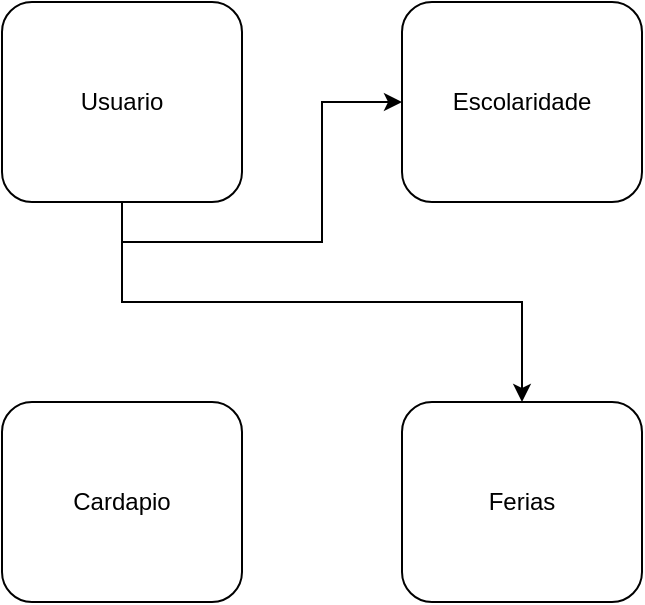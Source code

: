 <?xml version="1.0" encoding="UTF-8"?>
<mxfile>
  <diagram name="HubGest Database Model">
    <mxGraphModel dx="932" dy="774" grid="1" gridSize="10" guides="1" tooltips="1" connect="1" arrows="1" fold="1" page="1" pageScale="1" pageWidth="827" pageHeight="1169" math="0" shadow="0">
      <root>
        <mxCell id="0" />
        <mxCell id="1" parent="0" />
        <mxCell id="2" value="Usuario" style="rounded=1;whiteSpace=wrap;html=1;" vertex="1" parent="1">
          <mxGeometry x="100" y="100" width="120" height="100" as="geometry" />
        </mxCell>
        <mxCell id="3" value="Escolaridade" style="rounded=1;whiteSpace=wrap;html=1;" vertex="1" parent="1">
          <mxGeometry x="300" y="100" width="120" height="100" as="geometry" />
        </mxCell>
        <mxCell id="4" value="Cardapio" style="rounded=1;whiteSpace=wrap;html=1;" vertex="1" parent="1">
          <mxGeometry x="100" y="300" width="120" height="100" as="geometry" />
        </mxCell>
        <mxCell id="5" value="Ferias" style="rounded=1;whiteSpace=wrap;html=1;" vertex="1" parent="1">
          <mxGeometry x="300" y="300" width="120" height="100" as="geometry" />
        </mxCell>
        <mxCell id="6" value="" style="edgeStyle=orthogonalEdgeStyle;rounded=0;orthogonalLoop=1;jettySize=auto;html=1;exitX=0.5;exitY=1;exitDx=0;exitDy=0;" edge="1" parent="1" source="2" target="3">
          <mxGeometry relative="1" as="geometry" />
        </mxCell>
        <mxCell id="7" value="" style="edgeStyle=orthogonalEdgeStyle;rounded=0;orthogonalLoop=1;jettySize=auto;html=1;exitX=0.5;exitY=1;exitDx=0;exitDy=0;" edge="1" parent="1" source="2" target="5">
          <mxGeometry relative="1" as="geometry" />
        </mxCell>
      </root>
    </mxGraphModel>
  </diagram>
</mxfile>
